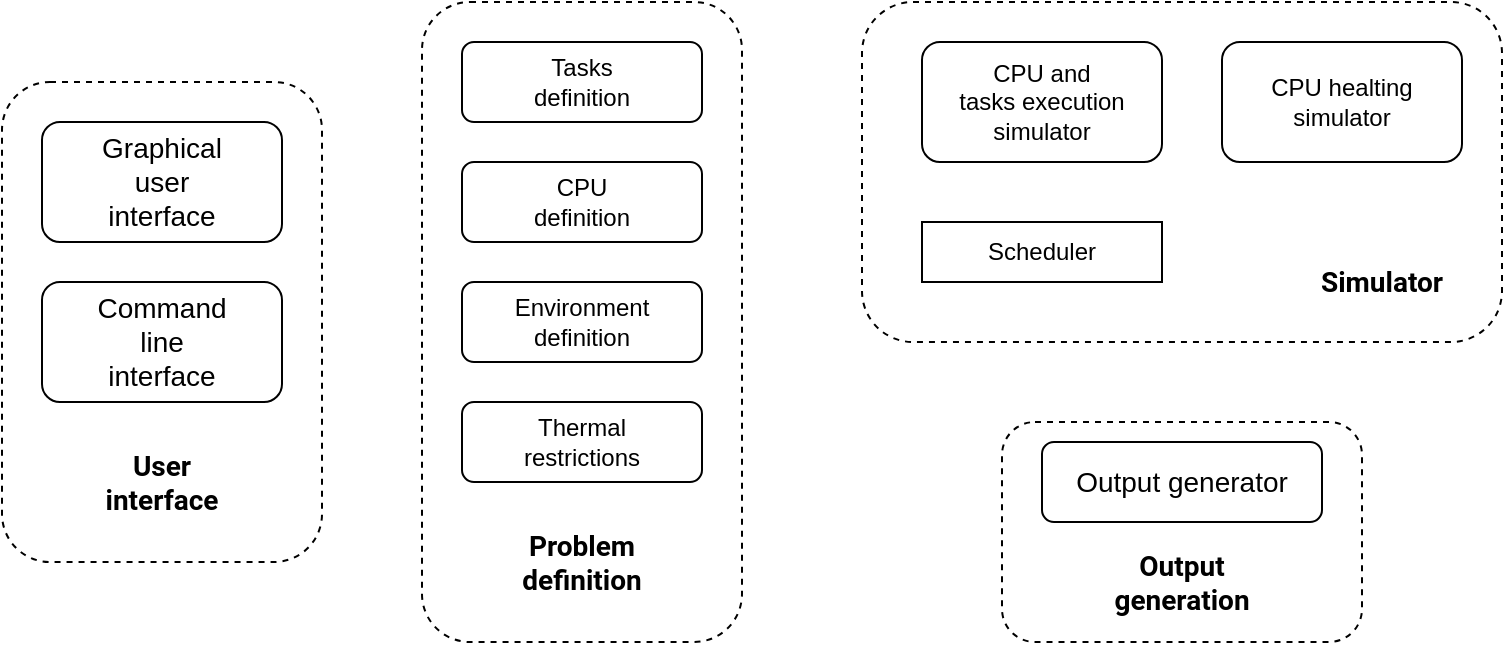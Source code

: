 <mxfile version="11.2.3" type="device" pages="1"><diagram id="83aURhHatUVFLMJU2Zer" name="Page-1"><mxGraphModel dx="1422" dy="778" grid="1" gridSize="10" guides="1" tooltips="1" connect="1" arrows="1" fold="1" page="1" pageScale="1" pageWidth="827" pageHeight="1169" math="0" shadow="0"><root><mxCell id="0"/><mxCell id="1" parent="0"/><mxCell id="PnNY34eLE8pJKIVJ1llZ-31" value="" style="rounded=1;whiteSpace=wrap;html=1;fontSize=14;dashed=1;" vertex="1" parent="1"><mxGeometry x="830" y="380" width="180" height="110" as="geometry"/></mxCell><mxCell id="PnNY34eLE8pJKIVJ1llZ-16" value="&lt;div&gt;&lt;br&gt;&lt;/div&gt;&lt;div&gt;&lt;br&gt;&lt;/div&gt;&lt;div&gt;&lt;br&gt;&lt;/div&gt;&lt;div&gt;&lt;br&gt;&lt;/div&gt;&lt;div&gt;&lt;br&gt;&lt;/div&gt;&lt;div&gt;&lt;br&gt;&lt;/div&gt;&lt;div&gt;&lt;br&gt;&lt;/div&gt;&lt;div&gt;&lt;br&gt;&lt;/div&gt;&lt;div&gt;&lt;br&gt;&lt;/div&gt;&lt;div&gt;&lt;br&gt;&lt;/div&gt;&lt;div&gt;&lt;br&gt;&lt;/div&gt;&lt;div&gt;&lt;br&gt;&lt;/div&gt;&lt;div&gt;&lt;br&gt;&lt;/div&gt;&lt;div&gt;&lt;br&gt;&lt;/div&gt;&lt;div&gt;&lt;br&gt;&lt;/div&gt;&lt;div&gt;&lt;br&gt;&lt;/div&gt;&lt;div&gt;&lt;br&gt;&lt;/div&gt;&lt;div&gt;&lt;br&gt;&lt;/div&gt;&lt;div&gt;&lt;br&gt;&lt;/div&gt;&lt;div&gt;&lt;br&gt;&lt;/div&gt;" style="rounded=1;whiteSpace=wrap;html=1;dashed=1;" vertex="1" parent="1"><mxGeometry x="540" y="170" width="160" height="320" as="geometry"/></mxCell><mxCell id="PnNY34eLE8pJKIVJ1llZ-3" value="" style="rounded=1;whiteSpace=wrap;html=1;dashed=1;" vertex="1" parent="1"><mxGeometry x="760" y="170" width="320" height="170" as="geometry"/></mxCell><mxCell id="PnNY34eLE8pJKIVJ1llZ-2" value="&lt;div&gt;CPU healting simulator&lt;/div&gt;" style="rounded=1;whiteSpace=wrap;html=1;" vertex="1" parent="1"><mxGeometry x="940" y="190" width="120" height="60" as="geometry"/></mxCell><mxCell id="PnNY34eLE8pJKIVJ1llZ-4" value="Scheduler" style="rounded=0;whiteSpace=wrap;html=1;" vertex="1" parent="1"><mxGeometry x="790" y="280" width="120" height="30" as="geometry"/></mxCell><mxCell id="PnNY34eLE8pJKIVJ1llZ-5" value="&lt;div&gt;CPU and &lt;br&gt;&lt;/div&gt;&lt;div&gt;tasks execution&lt;br&gt;&lt;/div&gt;&lt;div&gt;simulator&lt;br&gt;&lt;/div&gt;" style="rounded=1;whiteSpace=wrap;html=1;" vertex="1" parent="1"><mxGeometry x="790" y="190" width="120" height="60" as="geometry"/></mxCell><mxCell id="PnNY34eLE8pJKIVJ1llZ-11" value="&lt;div&gt;Tasks&lt;/div&gt;&lt;div&gt;definition&lt;br&gt;&lt;/div&gt;" style="rounded=1;whiteSpace=wrap;html=1;" vertex="1" parent="1"><mxGeometry x="560" y="190" width="120" height="40" as="geometry"/></mxCell><mxCell id="PnNY34eLE8pJKIVJ1llZ-12" value="&lt;div&gt;CPU&lt;br&gt;&lt;/div&gt;&lt;div&gt;definition&lt;/div&gt;" style="rounded=1;whiteSpace=wrap;html=1;" vertex="1" parent="1"><mxGeometry x="560" y="250" width="120" height="40" as="geometry"/></mxCell><mxCell id="PnNY34eLE8pJKIVJ1llZ-14" value="&lt;div&gt;Environment&lt;/div&gt;&lt;div&gt;definition&lt;br&gt;&lt;/div&gt;" style="rounded=1;whiteSpace=wrap;html=1;" vertex="1" parent="1"><mxGeometry x="560" y="310" width="120" height="40" as="geometry"/></mxCell><mxCell id="PnNY34eLE8pJKIVJ1llZ-15" value="&lt;div&gt;Thermal&lt;/div&gt;&lt;div&gt;restrictions&lt;br&gt;&lt;/div&gt;" style="rounded=1;whiteSpace=wrap;html=1;" vertex="1" parent="1"><mxGeometry x="560" y="370" width="120" height="40" as="geometry"/></mxCell><mxCell id="PnNY34eLE8pJKIVJ1llZ-17" value="Problem definition" style="text;html=1;strokeColor=none;fillColor=none;align=center;verticalAlign=middle;whiteSpace=wrap;rounded=0;fontFamily=Roboto;labelBorderColor=none;fontStyle=1;fontSize=14;" vertex="1" parent="1"><mxGeometry x="600" y="440" width="40" height="20" as="geometry"/></mxCell><mxCell id="PnNY34eLE8pJKIVJ1llZ-18" value="&lt;div&gt;Simulator&lt;/div&gt;" style="text;html=1;strokeColor=none;fillColor=none;align=center;verticalAlign=middle;whiteSpace=wrap;rounded=0;fontFamily=Roboto;labelBorderColor=none;fontStyle=1;fontSize=14;" vertex="1" parent="1"><mxGeometry x="1000" y="300" width="40" height="20" as="geometry"/></mxCell><mxCell id="PnNY34eLE8pJKIVJ1llZ-26" value="&lt;div&gt;&lt;br&gt;&lt;/div&gt;&lt;div&gt;&lt;br&gt;&lt;/div&gt;&lt;div&gt;&lt;br&gt;&lt;/div&gt;&lt;div&gt;&lt;br&gt;&lt;/div&gt;&lt;div&gt;&lt;br&gt;&lt;/div&gt;&lt;div&gt;&lt;br&gt;&lt;/div&gt;&lt;div&gt;&lt;br&gt;&lt;/div&gt;&lt;div&gt;&lt;br&gt;&lt;/div&gt;&lt;div&gt;&lt;br&gt;&lt;/div&gt;&lt;div&gt;&lt;br&gt;&lt;/div&gt;&lt;div&gt;&lt;br&gt;&lt;/div&gt;&lt;div&gt;&lt;br&gt;&lt;/div&gt;&lt;div&gt;&lt;br&gt;&lt;/div&gt;&lt;div&gt;&lt;br&gt;&lt;/div&gt;&lt;div&gt;&lt;br&gt;&lt;/div&gt;&lt;div&gt;&lt;br&gt;&lt;/div&gt;&lt;div&gt;&lt;br&gt;&lt;/div&gt;&lt;div&gt;&lt;br&gt;&lt;/div&gt;&lt;div&gt;&lt;br&gt;&lt;/div&gt;&lt;div&gt;&lt;br&gt;&lt;/div&gt;" style="rounded=1;whiteSpace=wrap;html=1;dashed=1;" vertex="1" parent="1"><mxGeometry x="330" y="210" width="160" height="240" as="geometry"/></mxCell><mxCell id="PnNY34eLE8pJKIVJ1llZ-27" value="&lt;div&gt;User&lt;/div&gt;&lt;div&gt;interface&lt;br&gt;&lt;/div&gt;" style="text;html=1;strokeColor=none;fillColor=none;align=center;verticalAlign=middle;whiteSpace=wrap;rounded=0;fontFamily=Roboto;labelBorderColor=none;fontStyle=1;fontSize=14;" vertex="1" parent="1"><mxGeometry x="390" y="400" width="40" height="20" as="geometry"/></mxCell><mxCell id="PnNY34eLE8pJKIVJ1llZ-28" value="&lt;div&gt;Graphical&lt;/div&gt;&lt;div&gt;user&lt;/div&gt;&lt;div&gt;interface&lt;/div&gt;" style="rounded=1;whiteSpace=wrap;html=1;fontSize=14;" vertex="1" parent="1"><mxGeometry x="350" y="230" width="120" height="60" as="geometry"/></mxCell><mxCell id="PnNY34eLE8pJKIVJ1llZ-29" value="&lt;div&gt;Command&lt;/div&gt;&lt;div&gt;line&lt;/div&gt;&lt;div&gt;interface&lt;br&gt;&lt;/div&gt;" style="rounded=1;whiteSpace=wrap;html=1;fontSize=14;" vertex="1" parent="1"><mxGeometry x="350" y="310" width="120" height="60" as="geometry"/></mxCell><mxCell id="PnNY34eLE8pJKIVJ1llZ-30" value="Output generator" style="rounded=1;whiteSpace=wrap;html=1;fontSize=14;" vertex="1" parent="1"><mxGeometry x="850" y="390" width="140" height="40" as="geometry"/></mxCell><mxCell id="PnNY34eLE8pJKIVJ1llZ-32" value="&lt;div&gt;Output&lt;/div&gt;&lt;div&gt;generation&lt;br&gt;&lt;/div&gt;" style="text;html=1;strokeColor=none;fillColor=none;align=center;verticalAlign=middle;whiteSpace=wrap;rounded=0;fontFamily=Roboto;labelBorderColor=none;fontStyle=1;fontSize=14;" vertex="1" parent="1"><mxGeometry x="890" y="450" width="60" height="20" as="geometry"/></mxCell></root></mxGraphModel></diagram></mxfile>